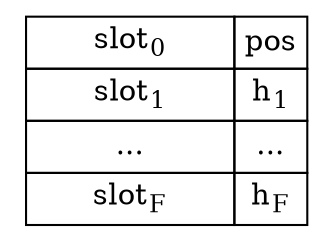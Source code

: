 digraph {
    "node" [shape=plaintext label=<
        <table border="0" cellborder="1" cellspacing="0" cellpadding="4">
        <tr><td width="100">slot<sub>0</sub></td><td>pos</td></tr>
        <tr><td width="100">slot<sub>1</sub></td><td>h<sub>1</sub></td></tr>
        <tr><td width="100">...</td><td>...</td></tr>
        <tr><td width="100">slot<sub>F</sub></td><td>h<sub>F</sub></td></tr>
        </table>
        >]
}
